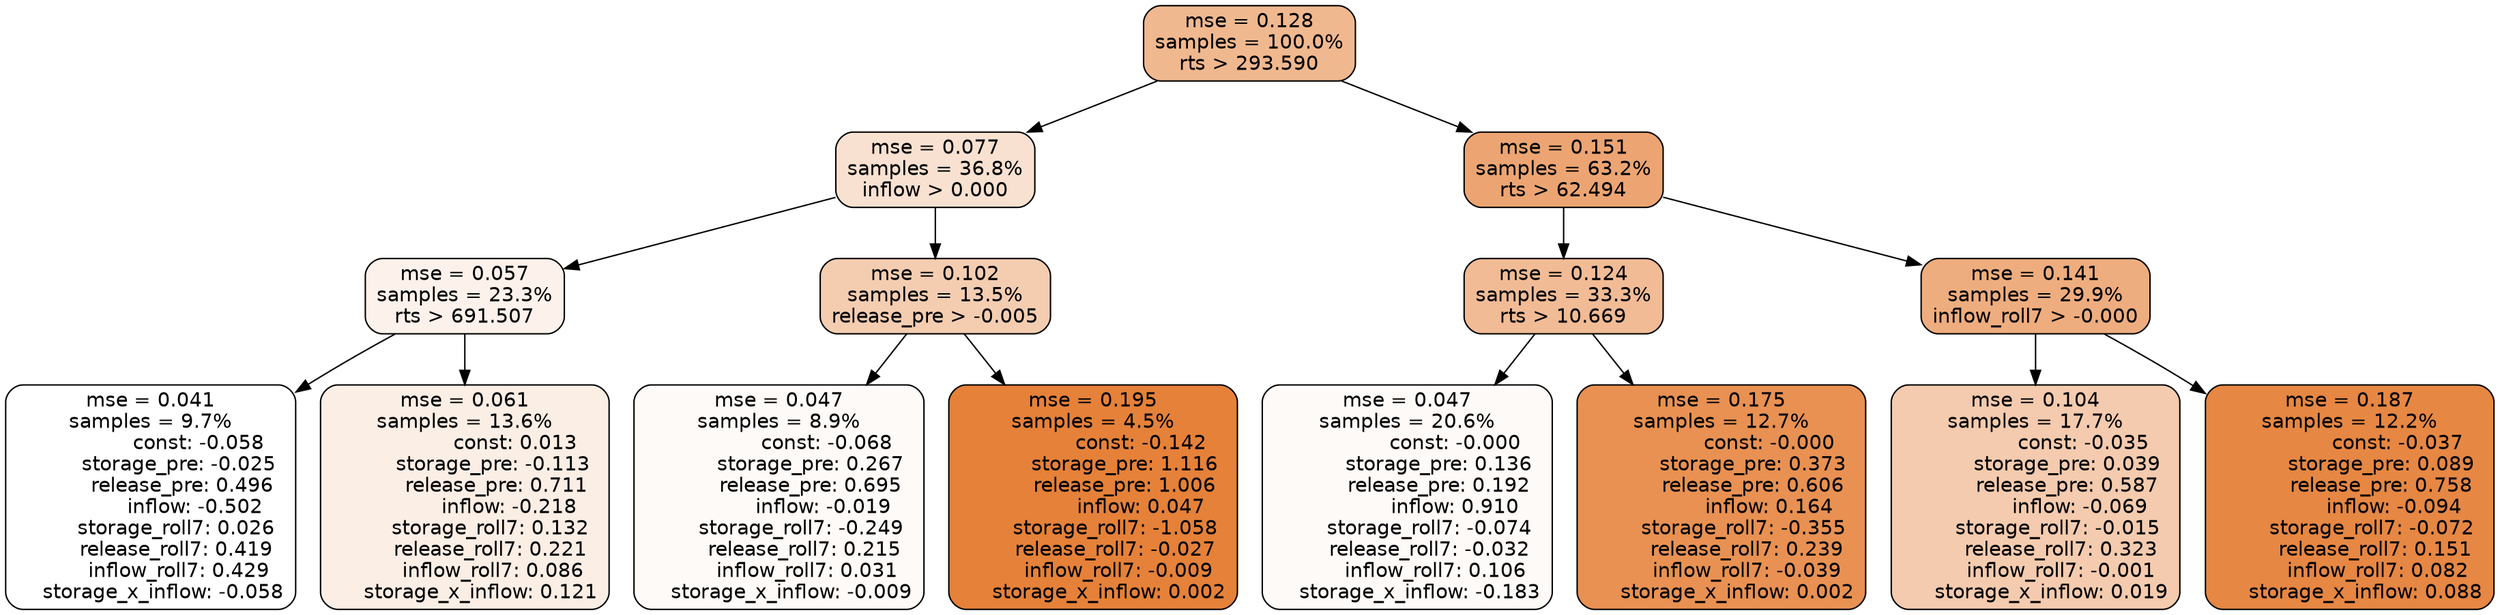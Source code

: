 digraph tree {
node [shape=rectangle, style="filled, rounded", color="black", fontname=helvetica] ;
edge [fontname=helvetica] ;
	"0" [label="mse = 0.128
samples = 100.0%
rts > 293.590", fillcolor="#f0b88f"]
	"8" [label="mse = 0.077
samples = 36.8%
inflow > 0.000", fillcolor="#f8e1d0"]
	"1" [label="mse = 0.151
samples = 63.2%
rts > 62.494", fillcolor="#eca572"]
	"9" [label="mse = 0.057
samples = 23.3%
rts > 691.507", fillcolor="#fcf2eb"]
	"12" [label="mse = 0.102
samples = 13.5%
release_pre > -0.005", fillcolor="#f4cdb1"]
	"2" [label="mse = 0.124
samples = 33.3%
rts > 10.669", fillcolor="#f1bb95"]
	"5" [label="mse = 0.141
samples = 29.9%
inflow_roll7 > -0.000", fillcolor="#eead7e"]
	"10" [label="mse = 0.041
samples = 9.7%
               const: -0.058
         storage_pre: -0.025
          release_pre: 0.496
              inflow: -0.502
        storage_roll7: 0.026
        release_roll7: 0.419
         inflow_roll7: 0.429
    storage_x_inflow: -0.058", fillcolor="#ffffff"]
	"11" [label="mse = 0.061
samples = 13.6%
                const: 0.013
         storage_pre: -0.113
          release_pre: 0.711
              inflow: -0.218
        storage_roll7: 0.132
        release_roll7: 0.221
         inflow_roll7: 0.086
     storage_x_inflow: 0.121", fillcolor="#fbeee5"]
	"13" [label="mse = 0.047
samples = 8.9%
               const: -0.068
          storage_pre: 0.267
          release_pre: 0.695
              inflow: -0.019
       storage_roll7: -0.249
        release_roll7: 0.215
         inflow_roll7: 0.031
    storage_x_inflow: -0.009", fillcolor="#fefaf7"]
	"14" [label="mse = 0.195
samples = 4.5%
               const: -0.142
          storage_pre: 1.116
          release_pre: 1.006
               inflow: 0.047
       storage_roll7: -1.058
       release_roll7: -0.027
        inflow_roll7: -0.009
     storage_x_inflow: 0.002", fillcolor="#e58139"]
	"3" [label="mse = 0.047
samples = 20.6%
               const: -0.000
          storage_pre: 0.136
          release_pre: 0.192
               inflow: 0.910
       storage_roll7: -0.074
       release_roll7: -0.032
         inflow_roll7: 0.106
    storage_x_inflow: -0.183", fillcolor="#fefaf8"]
	"4" [label="mse = 0.175
samples = 12.7%
               const: -0.000
          storage_pre: 0.373
          release_pre: 0.606
               inflow: 0.164
       storage_roll7: -0.355
        release_roll7: 0.239
        inflow_roll7: -0.039
     storage_x_inflow: 0.002", fillcolor="#e89152"]
	"6" [label="mse = 0.104
samples = 17.7%
               const: -0.035
          storage_pre: 0.039
          release_pre: 0.587
              inflow: -0.069
       storage_roll7: -0.015
        release_roll7: 0.323
        inflow_roll7: -0.001
     storage_x_inflow: 0.019", fillcolor="#f4cbae"]
	"7" [label="mse = 0.187
samples = 12.2%
               const: -0.037
          storage_pre: 0.089
          release_pre: 0.758
              inflow: -0.094
       storage_roll7: -0.072
        release_roll7: 0.151
         inflow_roll7: 0.082
     storage_x_inflow: 0.088", fillcolor="#e68743"]

	"0" -> "1"
	"0" -> "8"
	"8" -> "9"
	"8" -> "12"
	"1" -> "2"
	"1" -> "5"
	"9" -> "10"
	"9" -> "11"
	"12" -> "13"
	"12" -> "14"
	"2" -> "3"
	"2" -> "4"
	"5" -> "6"
	"5" -> "7"
}